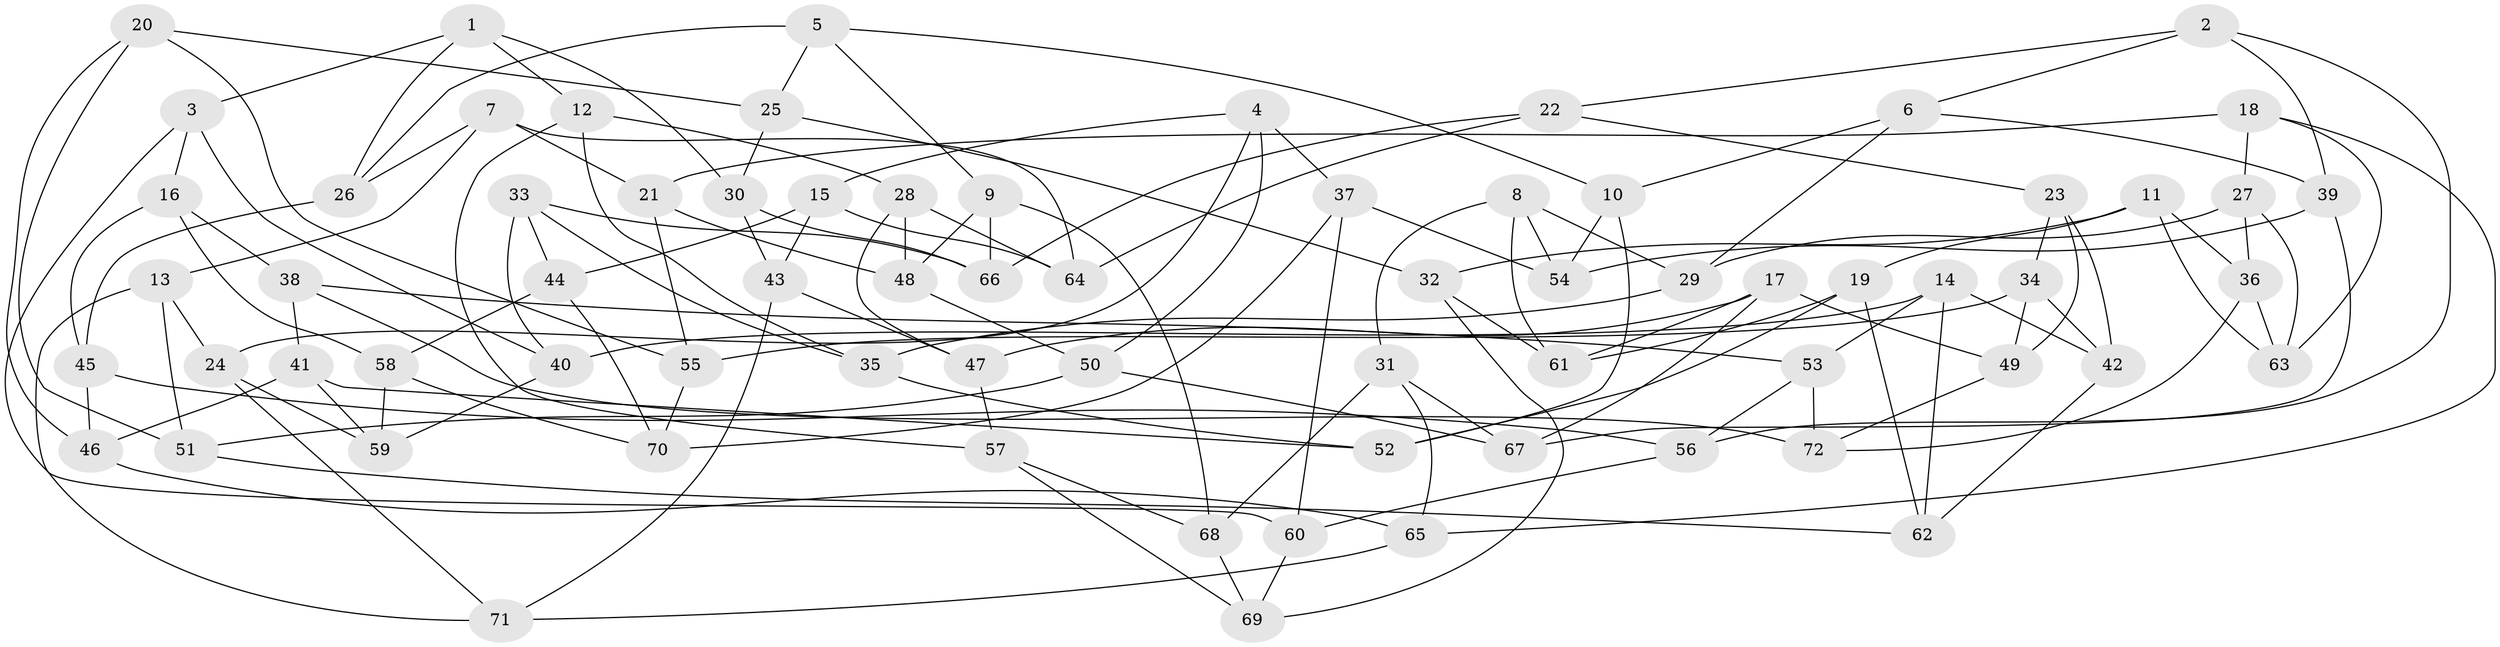 // coarse degree distribution, {5: 0.22727272727272727, 7: 0.3181818181818182, 6: 0.2727272727272727, 8: 0.045454545454545456, 4: 0.045454545454545456, 9: 0.09090909090909091}
// Generated by graph-tools (version 1.1) at 2025/38/03/04/25 23:38:13]
// undirected, 72 vertices, 144 edges
graph export_dot {
  node [color=gray90,style=filled];
  1;
  2;
  3;
  4;
  5;
  6;
  7;
  8;
  9;
  10;
  11;
  12;
  13;
  14;
  15;
  16;
  17;
  18;
  19;
  20;
  21;
  22;
  23;
  24;
  25;
  26;
  27;
  28;
  29;
  30;
  31;
  32;
  33;
  34;
  35;
  36;
  37;
  38;
  39;
  40;
  41;
  42;
  43;
  44;
  45;
  46;
  47;
  48;
  49;
  50;
  51;
  52;
  53;
  54;
  55;
  56;
  57;
  58;
  59;
  60;
  61;
  62;
  63;
  64;
  65;
  66;
  67;
  68;
  69;
  70;
  71;
  72;
  1 -- 30;
  1 -- 3;
  1 -- 26;
  1 -- 12;
  2 -- 39;
  2 -- 22;
  2 -- 56;
  2 -- 6;
  3 -- 60;
  3 -- 16;
  3 -- 40;
  4 -- 15;
  4 -- 50;
  4 -- 24;
  4 -- 37;
  5 -- 10;
  5 -- 25;
  5 -- 9;
  5 -- 26;
  6 -- 39;
  6 -- 29;
  6 -- 10;
  7 -- 64;
  7 -- 26;
  7 -- 13;
  7 -- 21;
  8 -- 61;
  8 -- 31;
  8 -- 54;
  8 -- 29;
  9 -- 48;
  9 -- 66;
  9 -- 68;
  10 -- 52;
  10 -- 54;
  11 -- 63;
  11 -- 19;
  11 -- 32;
  11 -- 36;
  12 -- 57;
  12 -- 28;
  12 -- 35;
  13 -- 71;
  13 -- 24;
  13 -- 51;
  14 -- 62;
  14 -- 40;
  14 -- 42;
  14 -- 53;
  15 -- 43;
  15 -- 44;
  15 -- 64;
  16 -- 45;
  16 -- 58;
  16 -- 38;
  17 -- 47;
  17 -- 49;
  17 -- 67;
  17 -- 61;
  18 -- 21;
  18 -- 65;
  18 -- 63;
  18 -- 27;
  19 -- 52;
  19 -- 62;
  19 -- 61;
  20 -- 25;
  20 -- 46;
  20 -- 55;
  20 -- 51;
  21 -- 48;
  21 -- 55;
  22 -- 66;
  22 -- 64;
  22 -- 23;
  23 -- 49;
  23 -- 42;
  23 -- 34;
  24 -- 59;
  24 -- 71;
  25 -- 32;
  25 -- 30;
  26 -- 45;
  27 -- 36;
  27 -- 29;
  27 -- 63;
  28 -- 48;
  28 -- 47;
  28 -- 64;
  29 -- 35;
  30 -- 43;
  30 -- 66;
  31 -- 65;
  31 -- 67;
  31 -- 68;
  32 -- 61;
  32 -- 69;
  33 -- 44;
  33 -- 40;
  33 -- 66;
  33 -- 35;
  34 -- 55;
  34 -- 49;
  34 -- 42;
  35 -- 52;
  36 -- 72;
  36 -- 63;
  37 -- 54;
  37 -- 70;
  37 -- 60;
  38 -- 53;
  38 -- 41;
  38 -- 72;
  39 -- 67;
  39 -- 54;
  40 -- 59;
  41 -- 52;
  41 -- 46;
  41 -- 59;
  42 -- 62;
  43 -- 47;
  43 -- 71;
  44 -- 58;
  44 -- 70;
  45 -- 56;
  45 -- 46;
  46 -- 65;
  47 -- 57;
  48 -- 50;
  49 -- 72;
  50 -- 51;
  50 -- 67;
  51 -- 62;
  53 -- 56;
  53 -- 72;
  55 -- 70;
  56 -- 60;
  57 -- 69;
  57 -- 68;
  58 -- 59;
  58 -- 70;
  60 -- 69;
  65 -- 71;
  68 -- 69;
}
